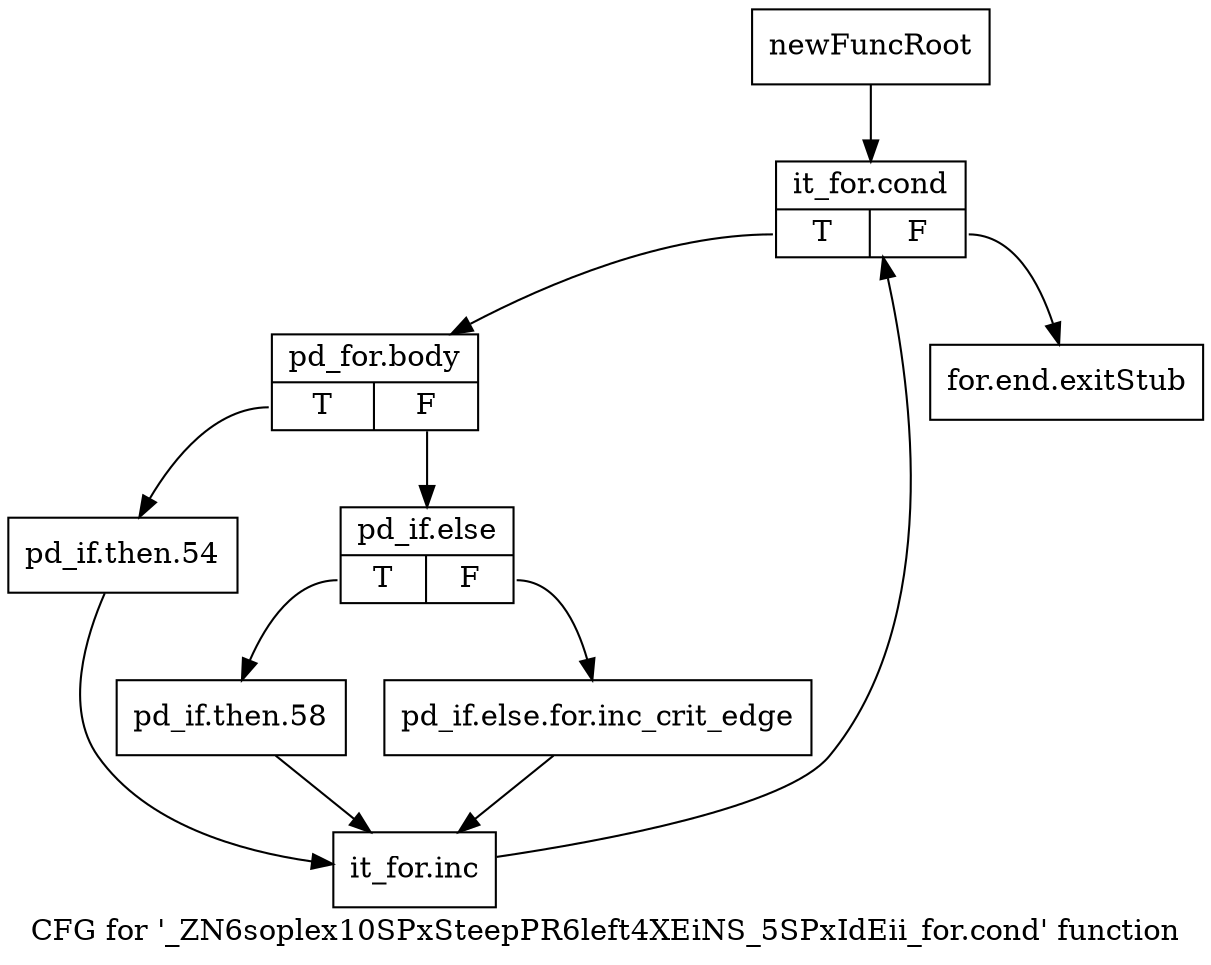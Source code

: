 digraph "CFG for '_ZN6soplex10SPxSteepPR6left4XEiNS_5SPxIdEii_for.cond' function" {
	label="CFG for '_ZN6soplex10SPxSteepPR6left4XEiNS_5SPxIdEii_for.cond' function";

	Node0x2f17bb0 [shape=record,label="{newFuncRoot}"];
	Node0x2f17bb0 -> Node0x2f17c50;
	Node0x2f17c00 [shape=record,label="{for.end.exitStub}"];
	Node0x2f17c50 [shape=record,label="{it_for.cond|{<s0>T|<s1>F}}"];
	Node0x2f17c50:s0 -> Node0x2f17ca0;
	Node0x2f17c50:s1 -> Node0x2f17c00;
	Node0x2f17ca0 [shape=record,label="{pd_for.body|{<s0>T|<s1>F}}"];
	Node0x2f17ca0:s0 -> Node0x2f17de0;
	Node0x2f17ca0:s1 -> Node0x2f17cf0;
	Node0x2f17cf0 [shape=record,label="{pd_if.else|{<s0>T|<s1>F}}"];
	Node0x2f17cf0:s0 -> Node0x2f17d90;
	Node0x2f17cf0:s1 -> Node0x2f17d40;
	Node0x2f17d40 [shape=record,label="{pd_if.else.for.inc_crit_edge}"];
	Node0x2f17d40 -> Node0x2f17e30;
	Node0x2f17d90 [shape=record,label="{pd_if.then.58}"];
	Node0x2f17d90 -> Node0x2f17e30;
	Node0x2f17de0 [shape=record,label="{pd_if.then.54}"];
	Node0x2f17de0 -> Node0x2f17e30;
	Node0x2f17e30 [shape=record,label="{it_for.inc}"];
	Node0x2f17e30 -> Node0x2f17c50;
}
